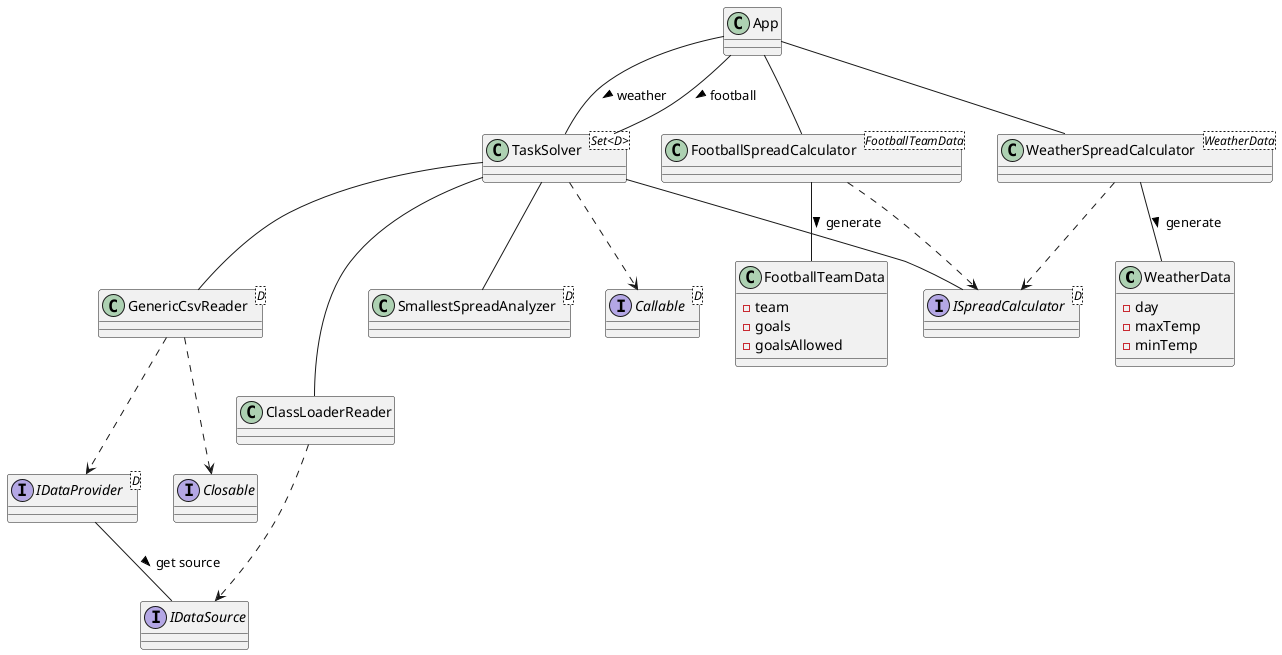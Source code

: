 @startuml

class WeatherData {
    - day
    - maxTemp
    - minTemp
}

class FootballTeamData {
    - team
    - goals
    - goalsAllowed
}

class App
class TaskSolver<Set<D>>
class GenericCsvReader<D>
class WeatherSpreadCalculator<WeatherData>
class FootballSpreadCalculator<FootballTeamData>
class ClassLoaderReader
class SmallestSpreadAnalyzer<D>
interface ISpreadCalculator<D>
interface Closable
interface IDataProvider<D>
interface IDataSource
interface Callable<D>

IDataProvider -- IDataSource : get source >
ClassLoaderReader ..> IDataSource
FootballSpreadCalculator ..> ISpreadCalculator
FootballSpreadCalculator -- FootballTeamData : generate >
WeatherSpreadCalculator ..> ISpreadCalculator
WeatherSpreadCalculator -- WeatherData : generate >
GenericCsvReader ..> IDataProvider
GenericCsvReader ..> Closable

TaskSolver ..> Callable
TaskSolver -- ISpreadCalculator
TaskSolver -- ClassLoaderReader
TaskSolver -- GenericCsvReader
TaskSolver -- SmallestSpreadAnalyzer

App -- TaskSolver : weather >
App -- TaskSolver : football >
App -- FootballSpreadCalculator
App -- WeatherSpreadCalculator

@enduml